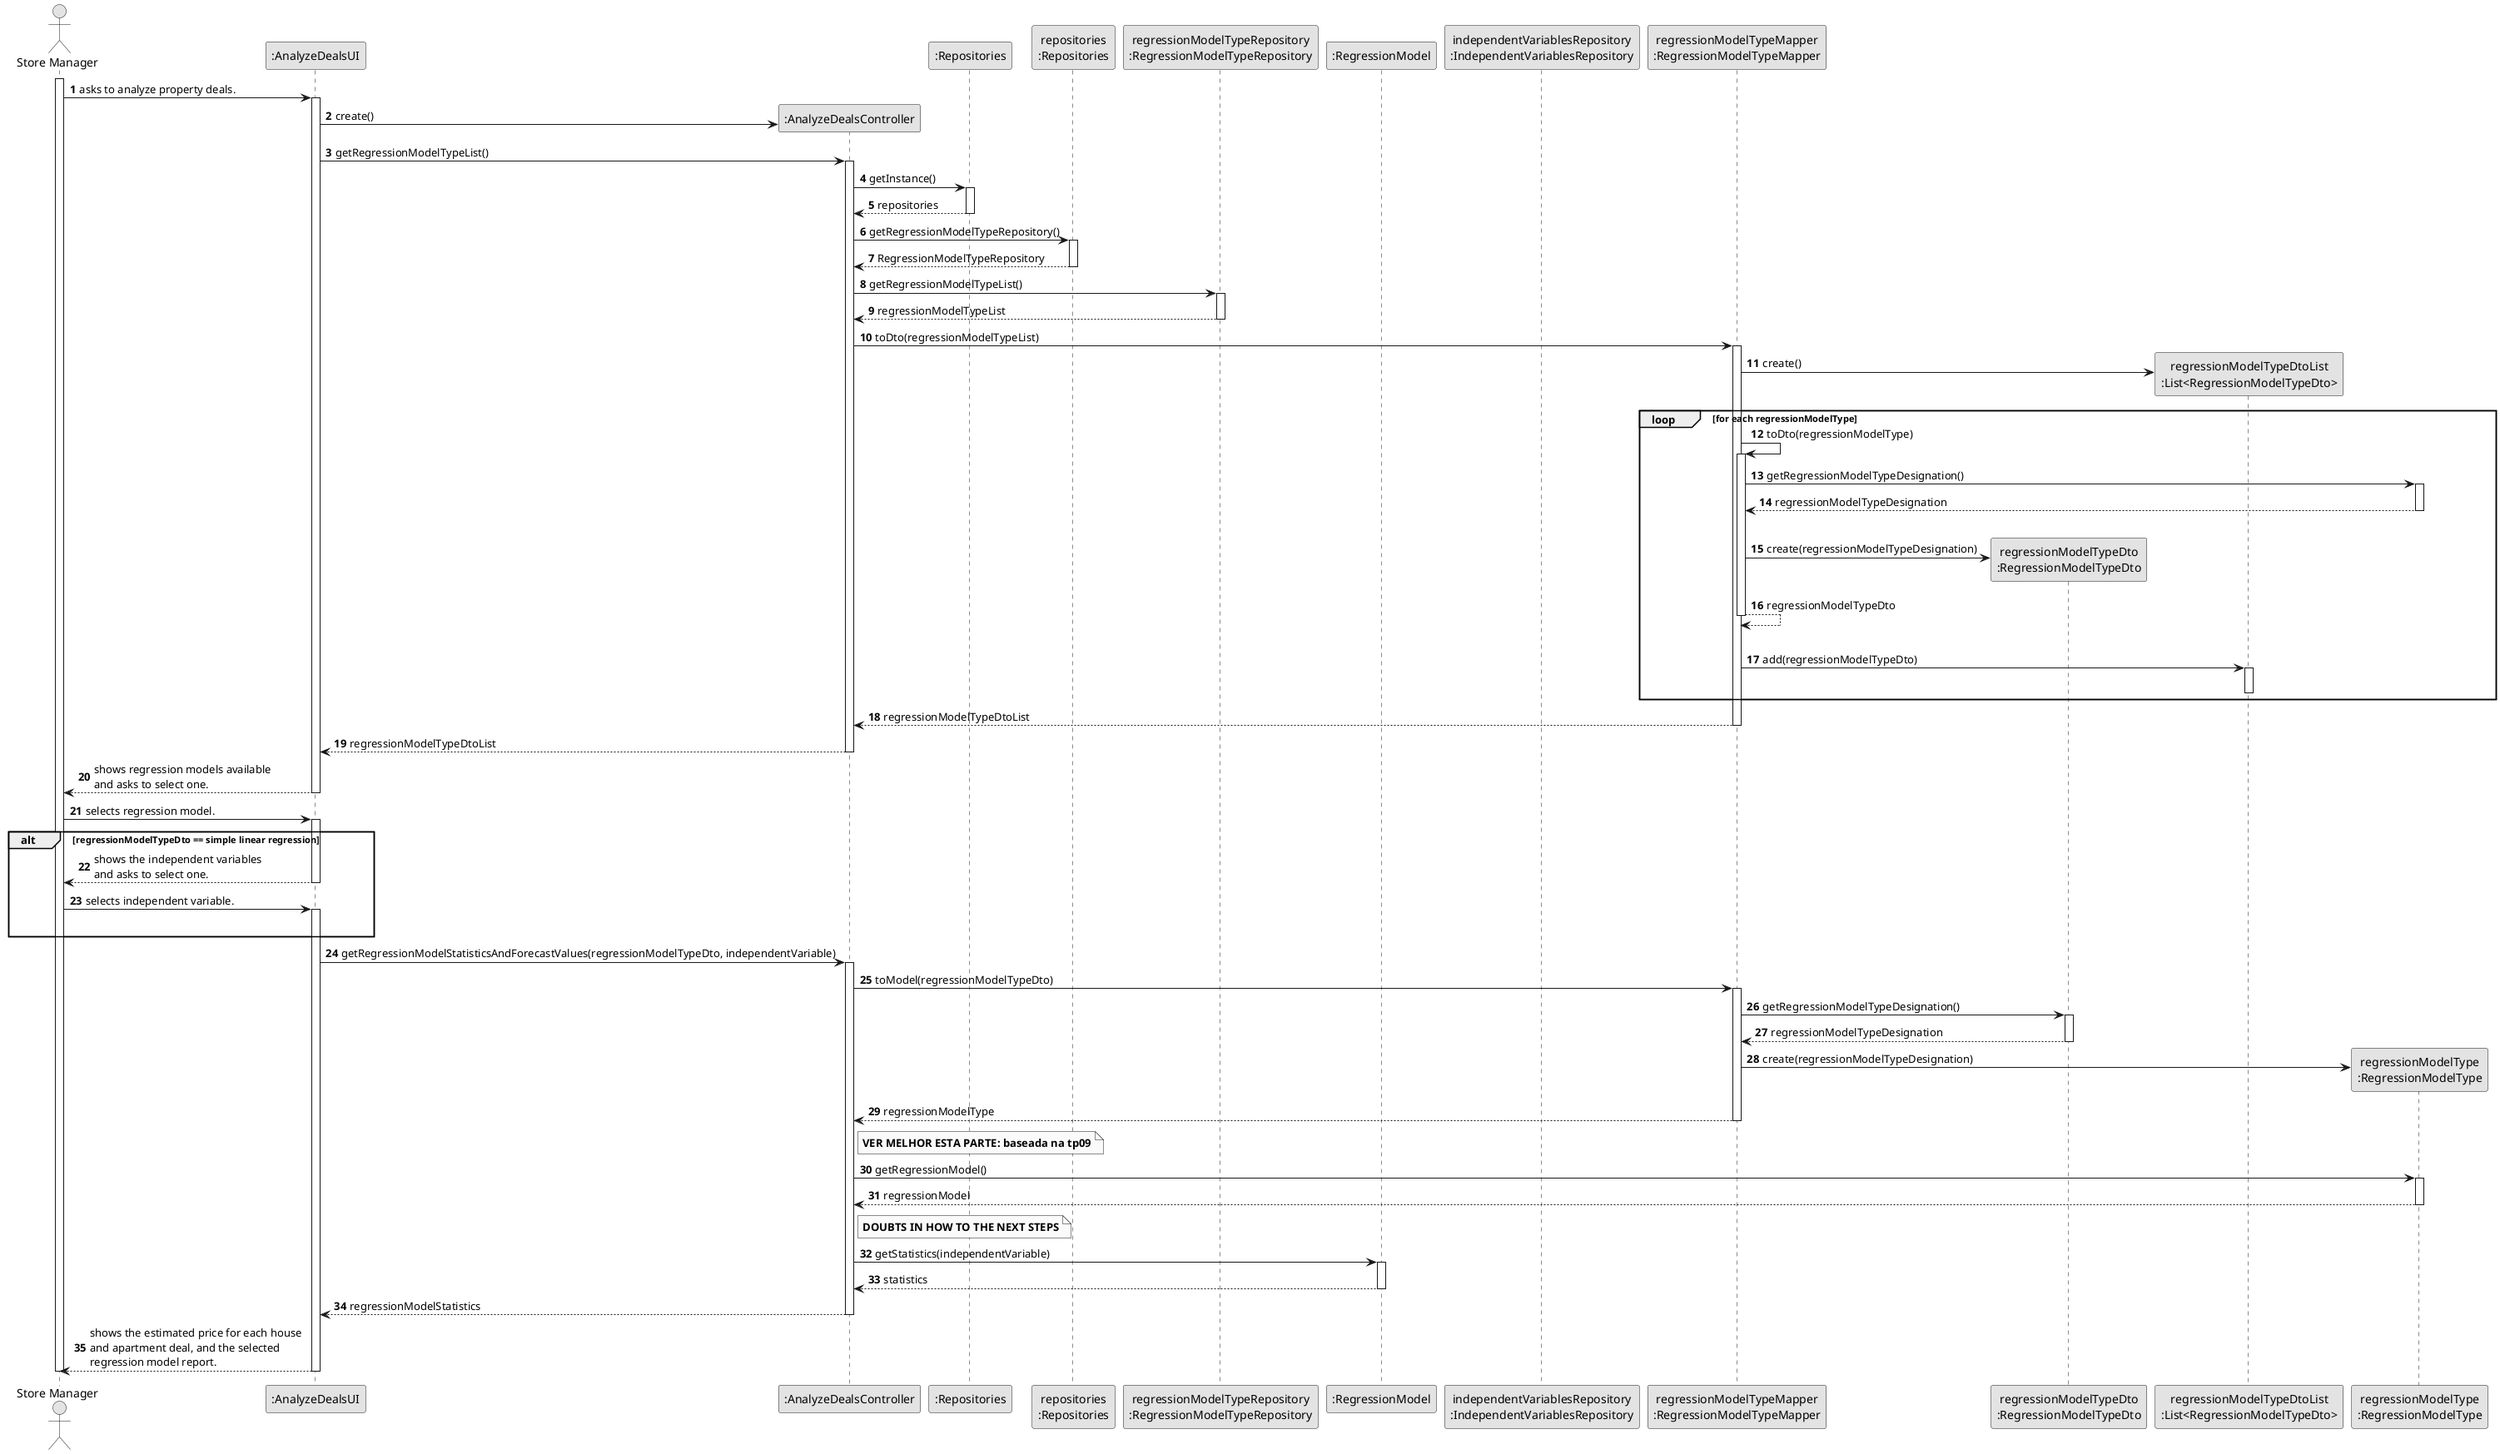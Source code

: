 @startuml
skinparam monochrome true
skinparam packageStyle rectangle
skinparam shadowing false

autonumber

'hide footbox
actor "Store Manager" as ADM
participant ":AnalyzeDealsUI" as UI
participant ":AnalyzeDealsController" as CTRL
participant ":Repositories" as RepositorySingleton
participant "repositories\n:Repositories" as PLAT
participant "regressionModelTypeRepository\n:RegressionModelTypeRepository" as RMTRep
participant ":RegressionModel" as RM
participant "independentVariablesRepository\n:IndependentVariablesRepository" as IVRep
participant "regressionModelTypeMapper\n:RegressionModelTypeMapper" as RMTMapper
participant "regressionModelTypeDto\n:RegressionModelTypeDto" as RMTDto
participant "regressionModelTypeDtoList\n:List<RegressionModelTypeDto>" as RMTDtoList
participant "regressionModelType\n:RegressionModelType" as RMT

activate ADM

    ADM -> UI : asks to analyze property deals.
    activate UI

    UI -> CTRL**: create()

    UI -> CTRL : getRegressionModelTypeList()
    activate CTRL

    CTRL -> RepositorySingleton : getInstance()
    activate RepositorySingleton

        RepositorySingleton --> CTRL: repositories
    deactivate RepositorySingleton

    CTRL -> PLAT : getRegressionModelTypeRepository()
    activate PLAT

        PLAT --> CTRL: RegressionModelTypeRepository
    deactivate PLAT

    CTRL -> RMTRep : getRegressionModelTypeList()
    activate RMTRep

    RMTRep --> CTRL : regressionModelTypeList
    deactivate RMTRep

    CTRL -> RMTMapper: toDto(regressionModelTypeList)
    activate RMTMapper

    RMTMapper -> RMTDtoList** : create()

    loop for each regressionModelType

    RMTMapper -> RMTMapper : toDto(regressionModelType)
    activate RMTMapper

    RMTMapper -> RMT : getRegressionModelTypeDesignation()
    activate RMT

    RMT --> RMTMapper : regressionModelTypeDesignation
    deactivate RMT

    |||
    RMTMapper -> RMTDto** : create(regressionModelTypeDesignation)


    RMTMapper --> RMTMapper: regressionModelTypeDto
    deactivate RMTMapper
    |||
    RMTMapper -> RMTDtoList: add(regressionModelTypeDto)
    activate RMTDtoList
    deactivate RMTDtoList
    end loop

    RMTMapper --> CTRL : regressionModelTypeDtoList
    deactivate RMTMapper

    CTRL --> UI: regressionModelTypeDtoList
    deactivate CTRL


    UI --> ADM : shows regression models available \nand asks to select one.
    deactivate UI

    ADM -> UI : selects regression model.
    activate UI

    alt regressionModelTypeDto == simple linear regression
        UI --> ADM: shows the independent variables\nand asks to select one.
         deactivate UI
        ADM -> UI: selects independent variable.
        activate UI
        |||
    end alt

    UI -> CTRL : getRegressionModelStatisticsAndForecastValues(regressionModelTypeDto, independentVariable)
    activate CTRL

    CTRL -> RMTMapper : toModel(regressionModelTypeDto)
    activate RMTMapper

    RMTMapper -> RMTDto : getRegressionModelTypeDesignation()
    activate RMTDto

    RMTDto --> RMTMapper : regressionModelTypeDesignation
    deactivate RMTDto

    RMTMapper -> RMT** : create(regressionModelTypeDesignation)

    RMTMapper --> CTRL : regressionModelType
    deactivate RMTMapper
    note right CTRL
       **VER MELHOR ESTA PARTE: baseada na tp09**
    end note
    CTRL -> RMT : getRegressionModel()
    activate RMT

    RMT --> CTRL : regressionModel
    deactivate RMT

    note right CTRL
     **DOUBTS IN HOW TO THE NEXT STEPS**
    end note


    CTRL -> RM  : getStatistics(independentVariable)
    activate RM
    RM --> CTRL: statistics
    deactivate RM




    CTRL --> UI : regressionModelStatistics
    deactivate CTRL



    UI --> ADM : shows the estimated price for each house\nand apartment deal, and the selected \nregression model report.
    deactivate UI


deactivate ADM

@enduml